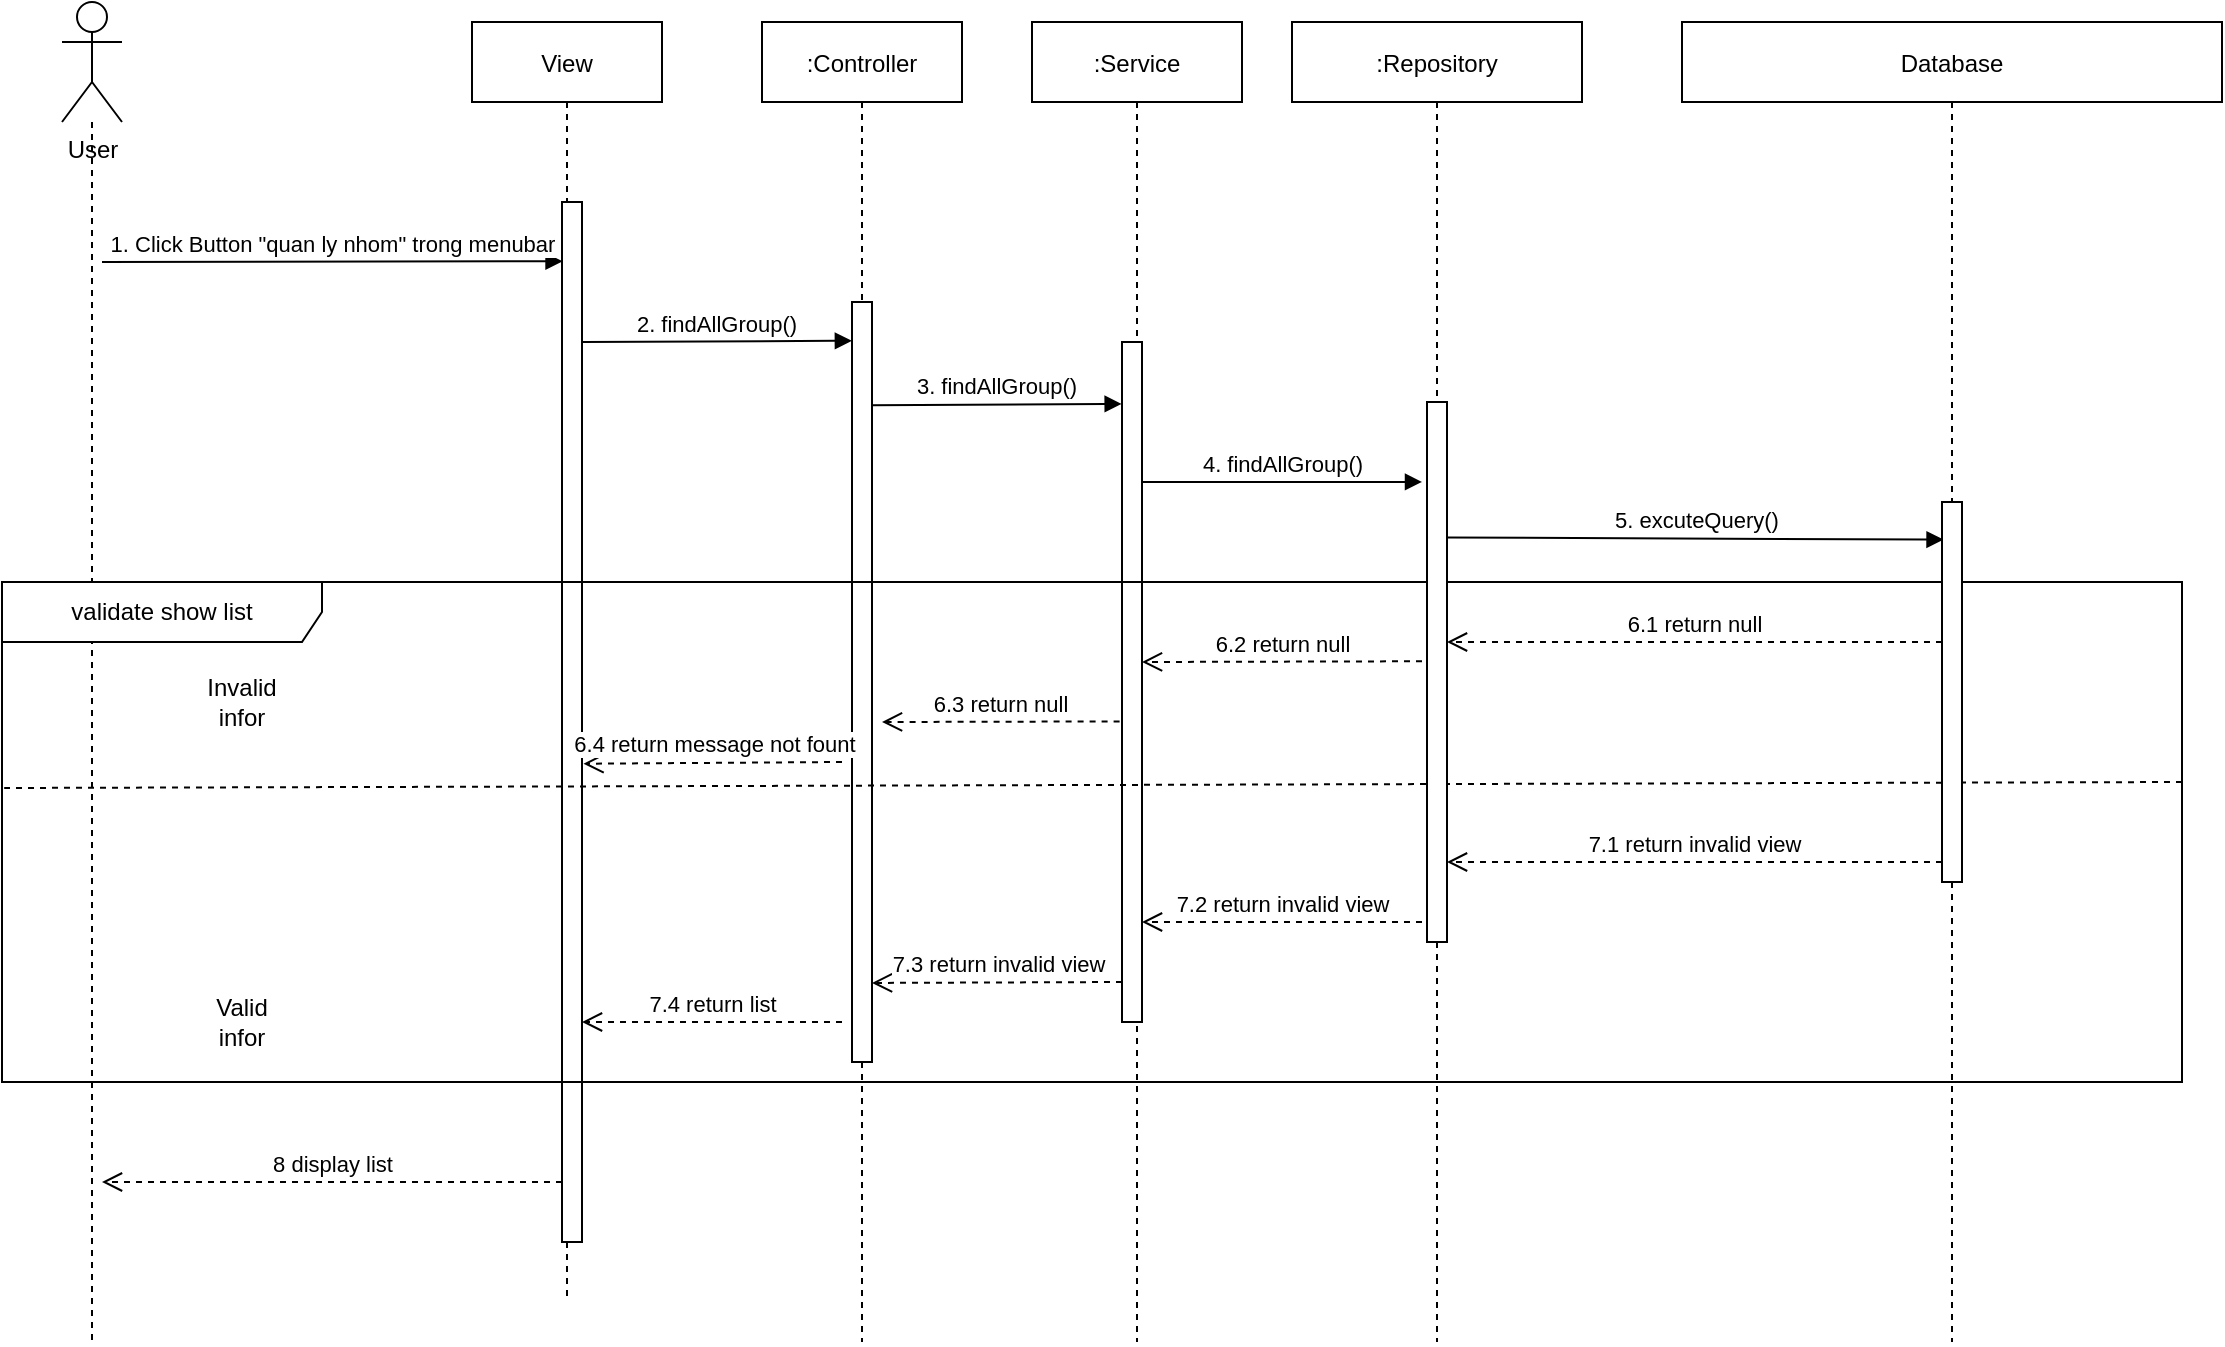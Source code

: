 <mxfile version="22.1.0" type="device">
  <diagram id="kgpKYQtTHZ0yAKxKKP6v" name="Page-1">
    <mxGraphModel dx="1332" dy="480" grid="1" gridSize="10" guides="1" tooltips="1" connect="1" arrows="1" fold="1" page="1" pageScale="1" pageWidth="850" pageHeight="1100" math="0" shadow="0">
      <root>
        <mxCell id="0" />
        <mxCell id="1" parent="0" />
        <mxCell id="1rYxMRe_m1wBD9LGmmaj-11" style="edgeStyle=orthogonalEdgeStyle;rounded=0;orthogonalLoop=1;jettySize=auto;html=1;dashed=1;endArrow=none;endFill=0;" parent="1" source="1rYxMRe_m1wBD9LGmmaj-10" edge="1">
          <mxGeometry relative="1" as="geometry">
            <mxPoint x="95" y="1070" as="targetPoint" />
          </mxGeometry>
        </mxCell>
        <mxCell id="1rYxMRe_m1wBD9LGmmaj-10" value="User" style="shape=umlActor;verticalLabelPosition=bottom;verticalAlign=top;html=1;" parent="1" vertex="1">
          <mxGeometry x="80" y="400" width="30" height="60" as="geometry" />
        </mxCell>
        <mxCell id="1rYxMRe_m1wBD9LGmmaj-12" value="View" style="shape=umlLifeline;perimeter=lifelinePerimeter;container=1;collapsible=0;recursiveResize=0;rounded=0;shadow=0;strokeWidth=1;" parent="1" vertex="1">
          <mxGeometry x="285" y="410" width="95" height="640" as="geometry" />
        </mxCell>
        <mxCell id="v-QebPua1ZWwUlzsEAZD-3" value="" style="html=1;points=[];perimeter=orthogonalPerimeter;" parent="1rYxMRe_m1wBD9LGmmaj-12" vertex="1">
          <mxGeometry x="45" y="90" width="10" height="520" as="geometry" />
        </mxCell>
        <mxCell id="hJmJOb5RnIDIGOAp77hd-7" value="2. findAllGroup()" style="html=1;verticalAlign=bottom;endArrow=block;entryX=-0.006;entryY=0.051;entryDx=0;entryDy=0;entryPerimeter=0;" parent="1rYxMRe_m1wBD9LGmmaj-12" target="hJmJOb5RnIDIGOAp77hd-2" edge="1">
          <mxGeometry width="80" relative="1" as="geometry">
            <mxPoint x="55" y="160" as="sourcePoint" />
            <mxPoint x="220" y="161" as="targetPoint" />
          </mxGeometry>
        </mxCell>
        <mxCell id="hJmJOb5RnIDIGOAp77hd-6" value="1. Click Button &quot;quan ly nhom&quot; trong menubar" style="html=1;verticalAlign=bottom;endArrow=block;entryX=0.027;entryY=0.057;entryDx=0;entryDy=0;entryPerimeter=0;" parent="1" target="v-QebPua1ZWwUlzsEAZD-3" edge="1">
          <mxGeometry width="80" relative="1" as="geometry">
            <mxPoint x="100" y="530" as="sourcePoint" />
            <mxPoint x="260" y="530" as="targetPoint" />
          </mxGeometry>
        </mxCell>
        <mxCell id="hJmJOb5RnIDIGOAp77hd-10" value="3. findAllGroup()" style="html=1;verticalAlign=bottom;endArrow=block;entryX=-0.017;entryY=0.091;entryDx=0;entryDy=0;entryPerimeter=0;exitX=0.863;exitY=0.136;exitDx=0;exitDy=0;exitPerimeter=0;" parent="1" source="hJmJOb5RnIDIGOAp77hd-2" target="hJmJOb5RnIDIGOAp77hd-3" edge="1">
          <mxGeometry x="0.003" width="80" relative="1" as="geometry">
            <mxPoint x="440" y="600" as="sourcePoint" />
            <mxPoint x="575" y="600" as="targetPoint" />
            <mxPoint as="offset" />
          </mxGeometry>
        </mxCell>
        <mxCell id="hJmJOb5RnIDIGOAp77hd-23" value="Invalid infor" style="text;html=1;strokeColor=none;fillColor=none;align=center;verticalAlign=middle;whiteSpace=wrap;rounded=0;" parent="1" vertex="1">
          <mxGeometry x="150" y="740" width="40" height="20" as="geometry" />
        </mxCell>
        <mxCell id="1rYxMRe_m1wBD9LGmmaj-13" value=":Controller" style="shape=umlLifeline;perimeter=lifelinePerimeter;container=1;collapsible=0;recursiveResize=0;rounded=0;shadow=0;strokeWidth=1;" parent="1" vertex="1">
          <mxGeometry x="430" y="410" width="100" height="660" as="geometry" />
        </mxCell>
        <mxCell id="hJmJOb5RnIDIGOAp77hd-2" value="" style="html=1;points=[];perimeter=orthogonalPerimeter;" parent="1rYxMRe_m1wBD9LGmmaj-13" vertex="1">
          <mxGeometry x="45" y="140" width="10" height="380" as="geometry" />
        </mxCell>
        <mxCell id="hJmJOb5RnIDIGOAp77hd-20" value="6.3 return null" style="html=1;verticalAlign=bottom;endArrow=open;dashed=1;endSize=8;exitX=-0.12;exitY=0.558;exitDx=0;exitDy=0;exitPerimeter=0;" parent="1rYxMRe_m1wBD9LGmmaj-13" source="hJmJOb5RnIDIGOAp77hd-3" edge="1">
          <mxGeometry relative="1" as="geometry">
            <mxPoint x="195" y="349.57" as="sourcePoint" />
            <mxPoint x="60" y="350" as="targetPoint" />
          </mxGeometry>
        </mxCell>
        <mxCell id="1rYxMRe_m1wBD9LGmmaj-14" value=":Service" style="shape=umlLifeline;perimeter=lifelinePerimeter;container=1;collapsible=0;recursiveResize=0;rounded=0;shadow=0;strokeWidth=1;" parent="1" vertex="1">
          <mxGeometry x="565" y="410" width="105" height="660" as="geometry" />
        </mxCell>
        <mxCell id="hJmJOb5RnIDIGOAp77hd-3" value="" style="html=1;points=[];perimeter=orthogonalPerimeter;" parent="1rYxMRe_m1wBD9LGmmaj-14" vertex="1">
          <mxGeometry x="45" y="160" width="10" height="340" as="geometry" />
        </mxCell>
        <mxCell id="hJmJOb5RnIDIGOAp77hd-26" value="" style="endArrow=none;dashed=1;html=1;rounded=0;entryX=0.001;entryY=0.412;entryDx=0;entryDy=0;entryPerimeter=0;" parent="1rYxMRe_m1wBD9LGmmaj-14" target="hJmJOb5RnIDIGOAp77hd-17" edge="1">
          <mxGeometry width="50" height="50" relative="1" as="geometry">
            <mxPoint x="575" y="380" as="sourcePoint" />
            <mxPoint x="-505" y="380" as="targetPoint" />
          </mxGeometry>
        </mxCell>
        <mxCell id="hJmJOb5RnIDIGOAp77hd-30" value="7.3 return invalid view" style="html=1;verticalAlign=bottom;endArrow=open;dashed=1;endSize=8;entryX=1;entryY=0.896;entryDx=0;entryDy=0;entryPerimeter=0;" parent="1rYxMRe_m1wBD9LGmmaj-14" target="hJmJOb5RnIDIGOAp77hd-2" edge="1">
          <mxGeometry relative="1" as="geometry">
            <mxPoint x="45" y="480" as="sourcePoint" />
            <mxPoint x="-75" y="480" as="targetPoint" />
          </mxGeometry>
        </mxCell>
        <mxCell id="hJmJOb5RnIDIGOAp77hd-31" value="7.4 return list" style="html=1;verticalAlign=bottom;endArrow=open;dashed=1;endSize=8;" parent="1rYxMRe_m1wBD9LGmmaj-14" edge="1">
          <mxGeometry relative="1" as="geometry">
            <mxPoint x="-95" y="500" as="sourcePoint" />
            <mxPoint x="-225" y="500" as="targetPoint" />
          </mxGeometry>
        </mxCell>
        <mxCell id="hJmJOb5RnIDIGOAp77hd-17" value="validate show list" style="shape=umlFrame;whiteSpace=wrap;html=1;width=160;height=30;" parent="1rYxMRe_m1wBD9LGmmaj-14" vertex="1">
          <mxGeometry x="-515" y="280" width="1090" height="250" as="geometry" />
        </mxCell>
        <mxCell id="1rYxMRe_m1wBD9LGmmaj-15" value=":Repository" style="shape=umlLifeline;perimeter=lifelinePerimeter;container=1;collapsible=0;recursiveResize=0;rounded=0;shadow=0;strokeWidth=1;" parent="1" vertex="1">
          <mxGeometry x="695" y="410" width="145" height="660" as="geometry" />
        </mxCell>
        <mxCell id="hJmJOb5RnIDIGOAp77hd-4" value="" style="html=1;points=[];perimeter=orthogonalPerimeter;" parent="1rYxMRe_m1wBD9LGmmaj-15" vertex="1">
          <mxGeometry x="67.5" y="190" width="10" height="270" as="geometry" />
        </mxCell>
        <mxCell id="hJmJOb5RnIDIGOAp77hd-15" value="4. findAllGroup()" style="html=1;verticalAlign=bottom;endArrow=block;exitX=1.14;exitY=0.219;exitDx=0;exitDy=0;exitPerimeter=0;entryX=-0.25;entryY=0.148;entryDx=0;entryDy=0;entryPerimeter=0;" parent="1rYxMRe_m1wBD9LGmmaj-15" target="hJmJOb5RnIDIGOAp77hd-4" edge="1">
          <mxGeometry x="0.003" width="80" relative="1" as="geometry">
            <mxPoint x="-75.0" y="230.0" as="sourcePoint" />
            <mxPoint x="65" y="230" as="targetPoint" />
            <mxPoint as="offset" />
          </mxGeometry>
        </mxCell>
        <mxCell id="hJmJOb5RnIDIGOAp77hd-28" value="7.2 return invalid view" style="html=1;verticalAlign=bottom;endArrow=open;dashed=1;endSize=8;" parent="1rYxMRe_m1wBD9LGmmaj-15" edge="1">
          <mxGeometry relative="1" as="geometry">
            <mxPoint x="65" y="450" as="sourcePoint" />
            <mxPoint x="-75" y="450" as="targetPoint" />
          </mxGeometry>
        </mxCell>
        <mxCell id="hJmJOb5RnIDIGOAp77hd-16" value="5. excuteQuery()" style="html=1;verticalAlign=bottom;endArrow=block;exitX=0.991;exitY=0.251;exitDx=0;exitDy=0;exitPerimeter=0;entryX=0.077;entryY=0.099;entryDx=0;entryDy=0;entryPerimeter=0;" parent="1" source="hJmJOb5RnIDIGOAp77hd-4" target="hJmJOb5RnIDIGOAp77hd-5" edge="1">
          <mxGeometry x="0.003" width="80" relative="1" as="geometry">
            <mxPoint x="825" y="660" as="sourcePoint" />
            <mxPoint x="985" y="661" as="targetPoint" />
            <mxPoint as="offset" />
          </mxGeometry>
        </mxCell>
        <mxCell id="1rYxMRe_m1wBD9LGmmaj-16" value="Database" style="shape=umlLifeline;perimeter=lifelinePerimeter;container=1;collapsible=0;recursiveResize=0;rounded=0;shadow=0;strokeWidth=1;" parent="1" vertex="1">
          <mxGeometry x="890" y="410" width="270" height="660" as="geometry" />
        </mxCell>
        <mxCell id="hJmJOb5RnIDIGOAp77hd-5" value="" style="html=1;points=[];perimeter=orthogonalPerimeter;" parent="1rYxMRe_m1wBD9LGmmaj-16" vertex="1">
          <mxGeometry x="130" y="240" width="10" height="190" as="geometry" />
        </mxCell>
        <mxCell id="hJmJOb5RnIDIGOAp77hd-18" value="6.1 return null" style="html=1;verticalAlign=bottom;endArrow=open;dashed=1;endSize=8;" parent="1rYxMRe_m1wBD9LGmmaj-16" edge="1">
          <mxGeometry relative="1" as="geometry">
            <mxPoint x="130" y="310" as="sourcePoint" />
            <mxPoint x="-117.5" y="310" as="targetPoint" />
          </mxGeometry>
        </mxCell>
        <mxCell id="hJmJOb5RnIDIGOAp77hd-27" value="7.1 return invalid view" style="html=1;verticalAlign=bottom;endArrow=open;dashed=1;endSize=8;" parent="1rYxMRe_m1wBD9LGmmaj-16" edge="1">
          <mxGeometry relative="1" as="geometry">
            <mxPoint x="130" y="420" as="sourcePoint" />
            <mxPoint x="-117.5" y="420" as="targetPoint" />
          </mxGeometry>
        </mxCell>
        <mxCell id="hJmJOb5RnIDIGOAp77hd-19" value="6.2 return null" style="html=1;verticalAlign=bottom;endArrow=open;dashed=1;endSize=8;" parent="1" edge="1">
          <mxGeometry relative="1" as="geometry">
            <mxPoint x="760" y="729.64" as="sourcePoint" />
            <mxPoint x="620" y="730" as="targetPoint" />
            <mxPoint as="offset" />
          </mxGeometry>
        </mxCell>
        <mxCell id="hJmJOb5RnIDIGOAp77hd-32" value="8 display list" style="html=1;verticalAlign=bottom;endArrow=open;dashed=1;endSize=8;" parent="1" edge="1">
          <mxGeometry relative="1" as="geometry">
            <mxPoint x="330" y="990" as="sourcePoint" />
            <mxPoint x="100" y="990" as="targetPoint" />
          </mxGeometry>
        </mxCell>
        <mxCell id="hJmJOb5RnIDIGOAp77hd-33" value="Valid infor" style="text;html=1;strokeColor=none;fillColor=none;align=center;verticalAlign=middle;whiteSpace=wrap;rounded=0;" parent="1" vertex="1">
          <mxGeometry x="150" y="900" width="40" height="20" as="geometry" />
        </mxCell>
        <mxCell id="hJmJOb5RnIDIGOAp77hd-21" value="6.4 return message not fount" style="html=1;verticalAlign=bottom;endArrow=open;dashed=1;endSize=8;exitX=-0.074;exitY=0.603;exitDx=0;exitDy=0;exitPerimeter=0;" parent="1" edge="1">
          <mxGeometry relative="1" as="geometry">
            <mxPoint x="470" y="780.0" as="sourcePoint" />
            <mxPoint x="340.74" y="780.86" as="targetPoint" />
          </mxGeometry>
        </mxCell>
      </root>
    </mxGraphModel>
  </diagram>
</mxfile>
